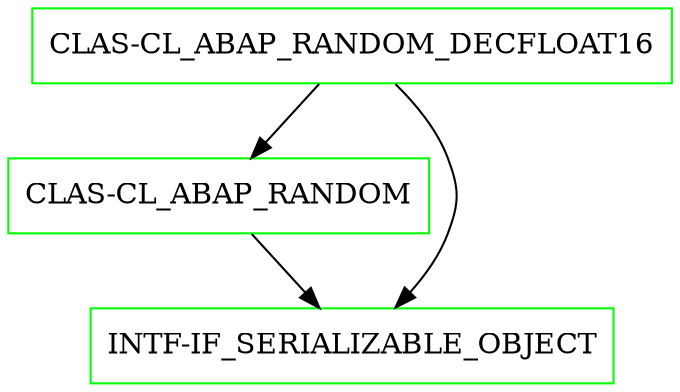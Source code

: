 digraph G {
  "CLAS-CL_ABAP_RANDOM_DECFLOAT16" [shape=box,color=green];
  "CLAS-CL_ABAP_RANDOM" [shape=box,color=green,URL="./CLAS_CL_ABAP_RANDOM.html"];
  "INTF-IF_SERIALIZABLE_OBJECT" [shape=box,color=green,URL="./INTF_IF_SERIALIZABLE_OBJECT.html"];
  "CLAS-CL_ABAP_RANDOM_DECFLOAT16" -> "INTF-IF_SERIALIZABLE_OBJECT";
  "CLAS-CL_ABAP_RANDOM_DECFLOAT16" -> "CLAS-CL_ABAP_RANDOM";
  "CLAS-CL_ABAP_RANDOM" -> "INTF-IF_SERIALIZABLE_OBJECT";
}
